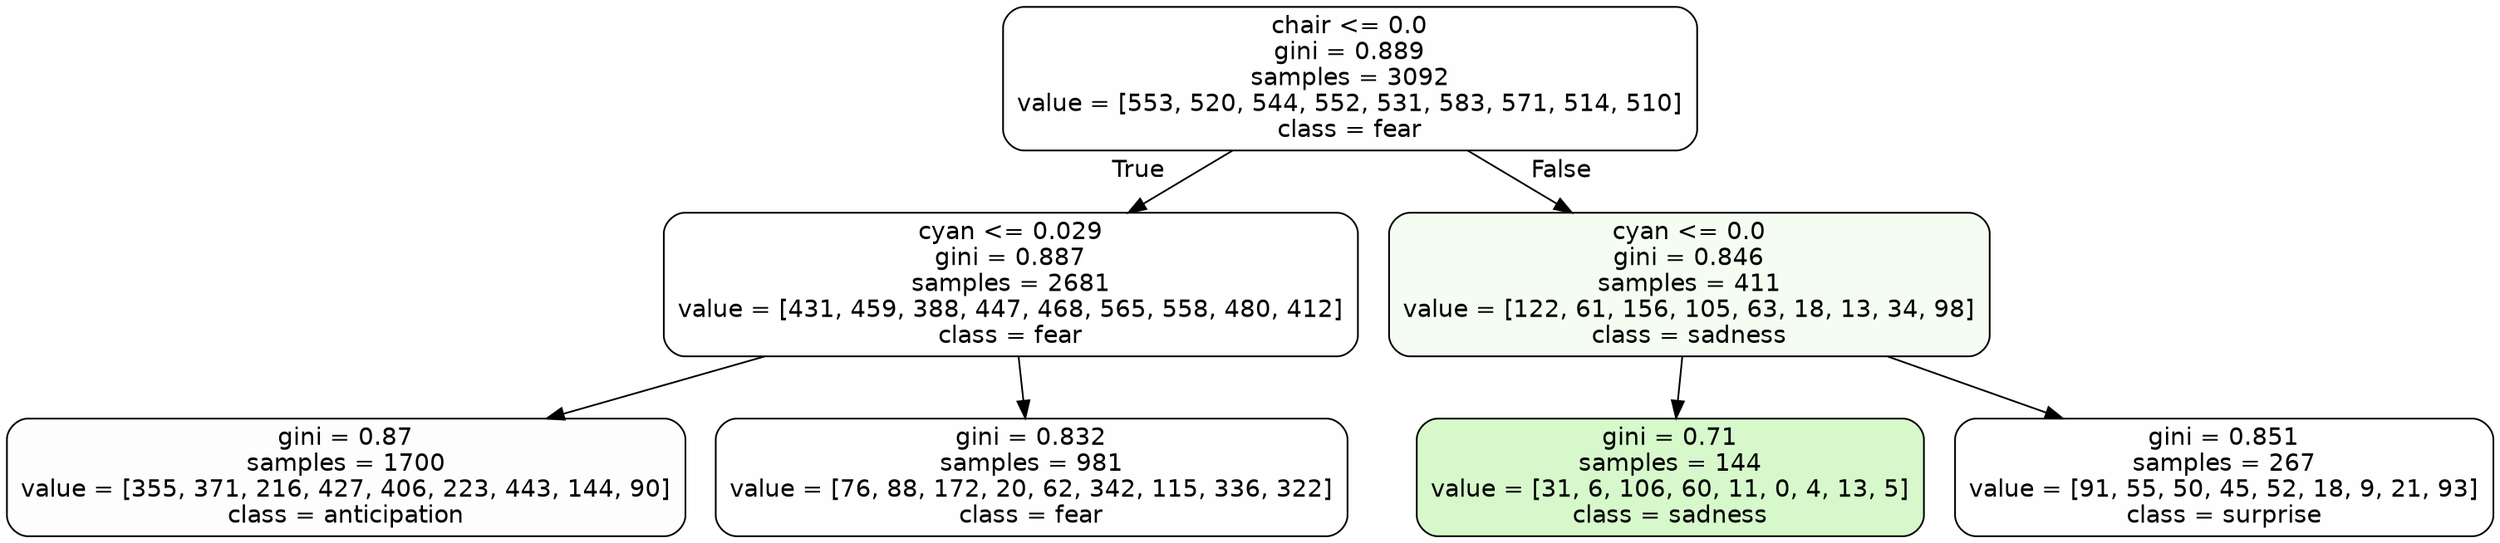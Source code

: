 digraph Tree {
node [shape=box, style="filled, rounded", color="black", fontname=helvetica] ;
edge [fontname=helvetica] ;
0 [label="chair <= 0.0\ngini = 0.889\nsamples = 3092\nvalue = [553, 520, 544, 552, 531, 583, 571, 514, 510]\nclass = fear", fillcolor="#3964e501"] ;
1 [label="cyan <= 0.029\ngini = 0.887\nsamples = 2681\nvalue = [431, 459, 388, 447, 468, 565, 558, 480, 412]\nclass = fear", fillcolor="#3964e500"] ;
0 -> 1 [labeldistance=2.5, labelangle=45, headlabel="True"] ;
2 [label="gini = 0.87\nsamples = 1700\nvalue = [355, 371, 216, 427, 406, 223, 443, 144, 90]\nclass = anticipation", fillcolor="#8139e502"] ;
1 -> 2 ;
3 [label="gini = 0.832\nsamples = 981\nvalue = [76, 88, 172, 20, 62, 342, 115, 336, 322]\nclass = fear", fillcolor="#3964e501"] ;
1 -> 3 ;
4 [label="cyan <= 0.0\ngini = 0.846\nsamples = 411\nvalue = [122, 61, 156, 105, 63, 18, 13, 34, 98]\nclass = sadness", fillcolor="#64e53910"] ;
0 -> 4 [labeldistance=2.5, labelangle=-45, headlabel="False"] ;
5 [label="gini = 0.71\nsamples = 144\nvalue = [31, 6, 106, 60, 11, 0, 4, 13, 5]\nclass = sadness", fillcolor="#64e53943"] ;
4 -> 5 ;
6 [label="gini = 0.851\nsamples = 267\nvalue = [91, 55, 50, 45, 52, 18, 9, 21, 93]\nclass = surprise", fillcolor="#e5396401"] ;
4 -> 6 ;
}